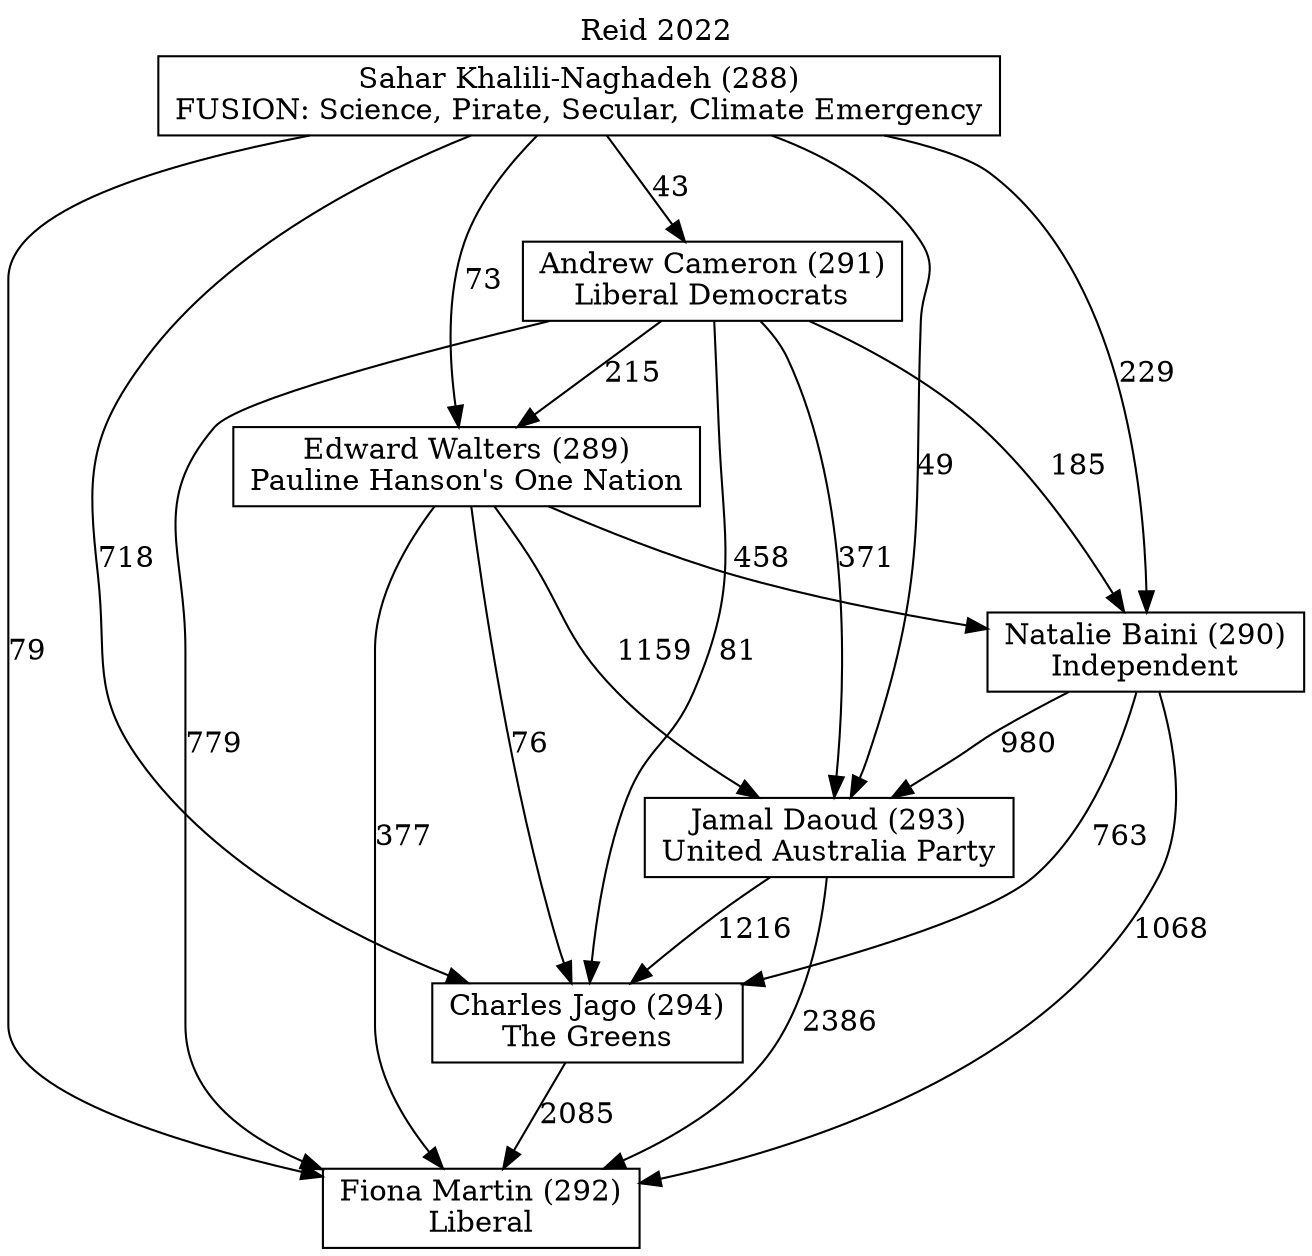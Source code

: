 // House preference flow
digraph "Fiona Martin (292)_Reid_2022" {
	graph [label="Reid 2022" labelloc=t mclimit=10]
	node [shape=box]
	"Fiona Martin (292)" [label="Fiona Martin (292)
Liberal"]
	"Charles Jago (294)" [label="Charles Jago (294)
The Greens"]
	"Jamal Daoud (293)" [label="Jamal Daoud (293)
United Australia Party"]
	"Natalie Baini (290)" [label="Natalie Baini (290)
Independent"]
	"Edward Walters (289)" [label="Edward Walters (289)
Pauline Hanson's One Nation"]
	"Andrew Cameron (291)" [label="Andrew Cameron (291)
Liberal Democrats"]
	"Sahar Khalili-Naghadeh (288)" [label="Sahar Khalili-Naghadeh (288)
FUSION: Science, Pirate, Secular, Climate Emergency"]
	"Charles Jago (294)" -> "Fiona Martin (292)" [label=2085]
	"Jamal Daoud (293)" -> "Charles Jago (294)" [label=1216]
	"Natalie Baini (290)" -> "Jamal Daoud (293)" [label=980]
	"Edward Walters (289)" -> "Natalie Baini (290)" [label=458]
	"Andrew Cameron (291)" -> "Edward Walters (289)" [label=215]
	"Sahar Khalili-Naghadeh (288)" -> "Andrew Cameron (291)" [label=43]
	"Jamal Daoud (293)" -> "Fiona Martin (292)" [label=2386]
	"Natalie Baini (290)" -> "Fiona Martin (292)" [label=1068]
	"Edward Walters (289)" -> "Fiona Martin (292)" [label=377]
	"Andrew Cameron (291)" -> "Fiona Martin (292)" [label=779]
	"Sahar Khalili-Naghadeh (288)" -> "Fiona Martin (292)" [label=79]
	"Sahar Khalili-Naghadeh (288)" -> "Edward Walters (289)" [label=73]
	"Andrew Cameron (291)" -> "Natalie Baini (290)" [label=185]
	"Sahar Khalili-Naghadeh (288)" -> "Natalie Baini (290)" [label=229]
	"Edward Walters (289)" -> "Jamal Daoud (293)" [label=1159]
	"Andrew Cameron (291)" -> "Jamal Daoud (293)" [label=371]
	"Sahar Khalili-Naghadeh (288)" -> "Jamal Daoud (293)" [label=49]
	"Natalie Baini (290)" -> "Charles Jago (294)" [label=763]
	"Edward Walters (289)" -> "Charles Jago (294)" [label=76]
	"Andrew Cameron (291)" -> "Charles Jago (294)" [label=81]
	"Sahar Khalili-Naghadeh (288)" -> "Charles Jago (294)" [label=718]
}
